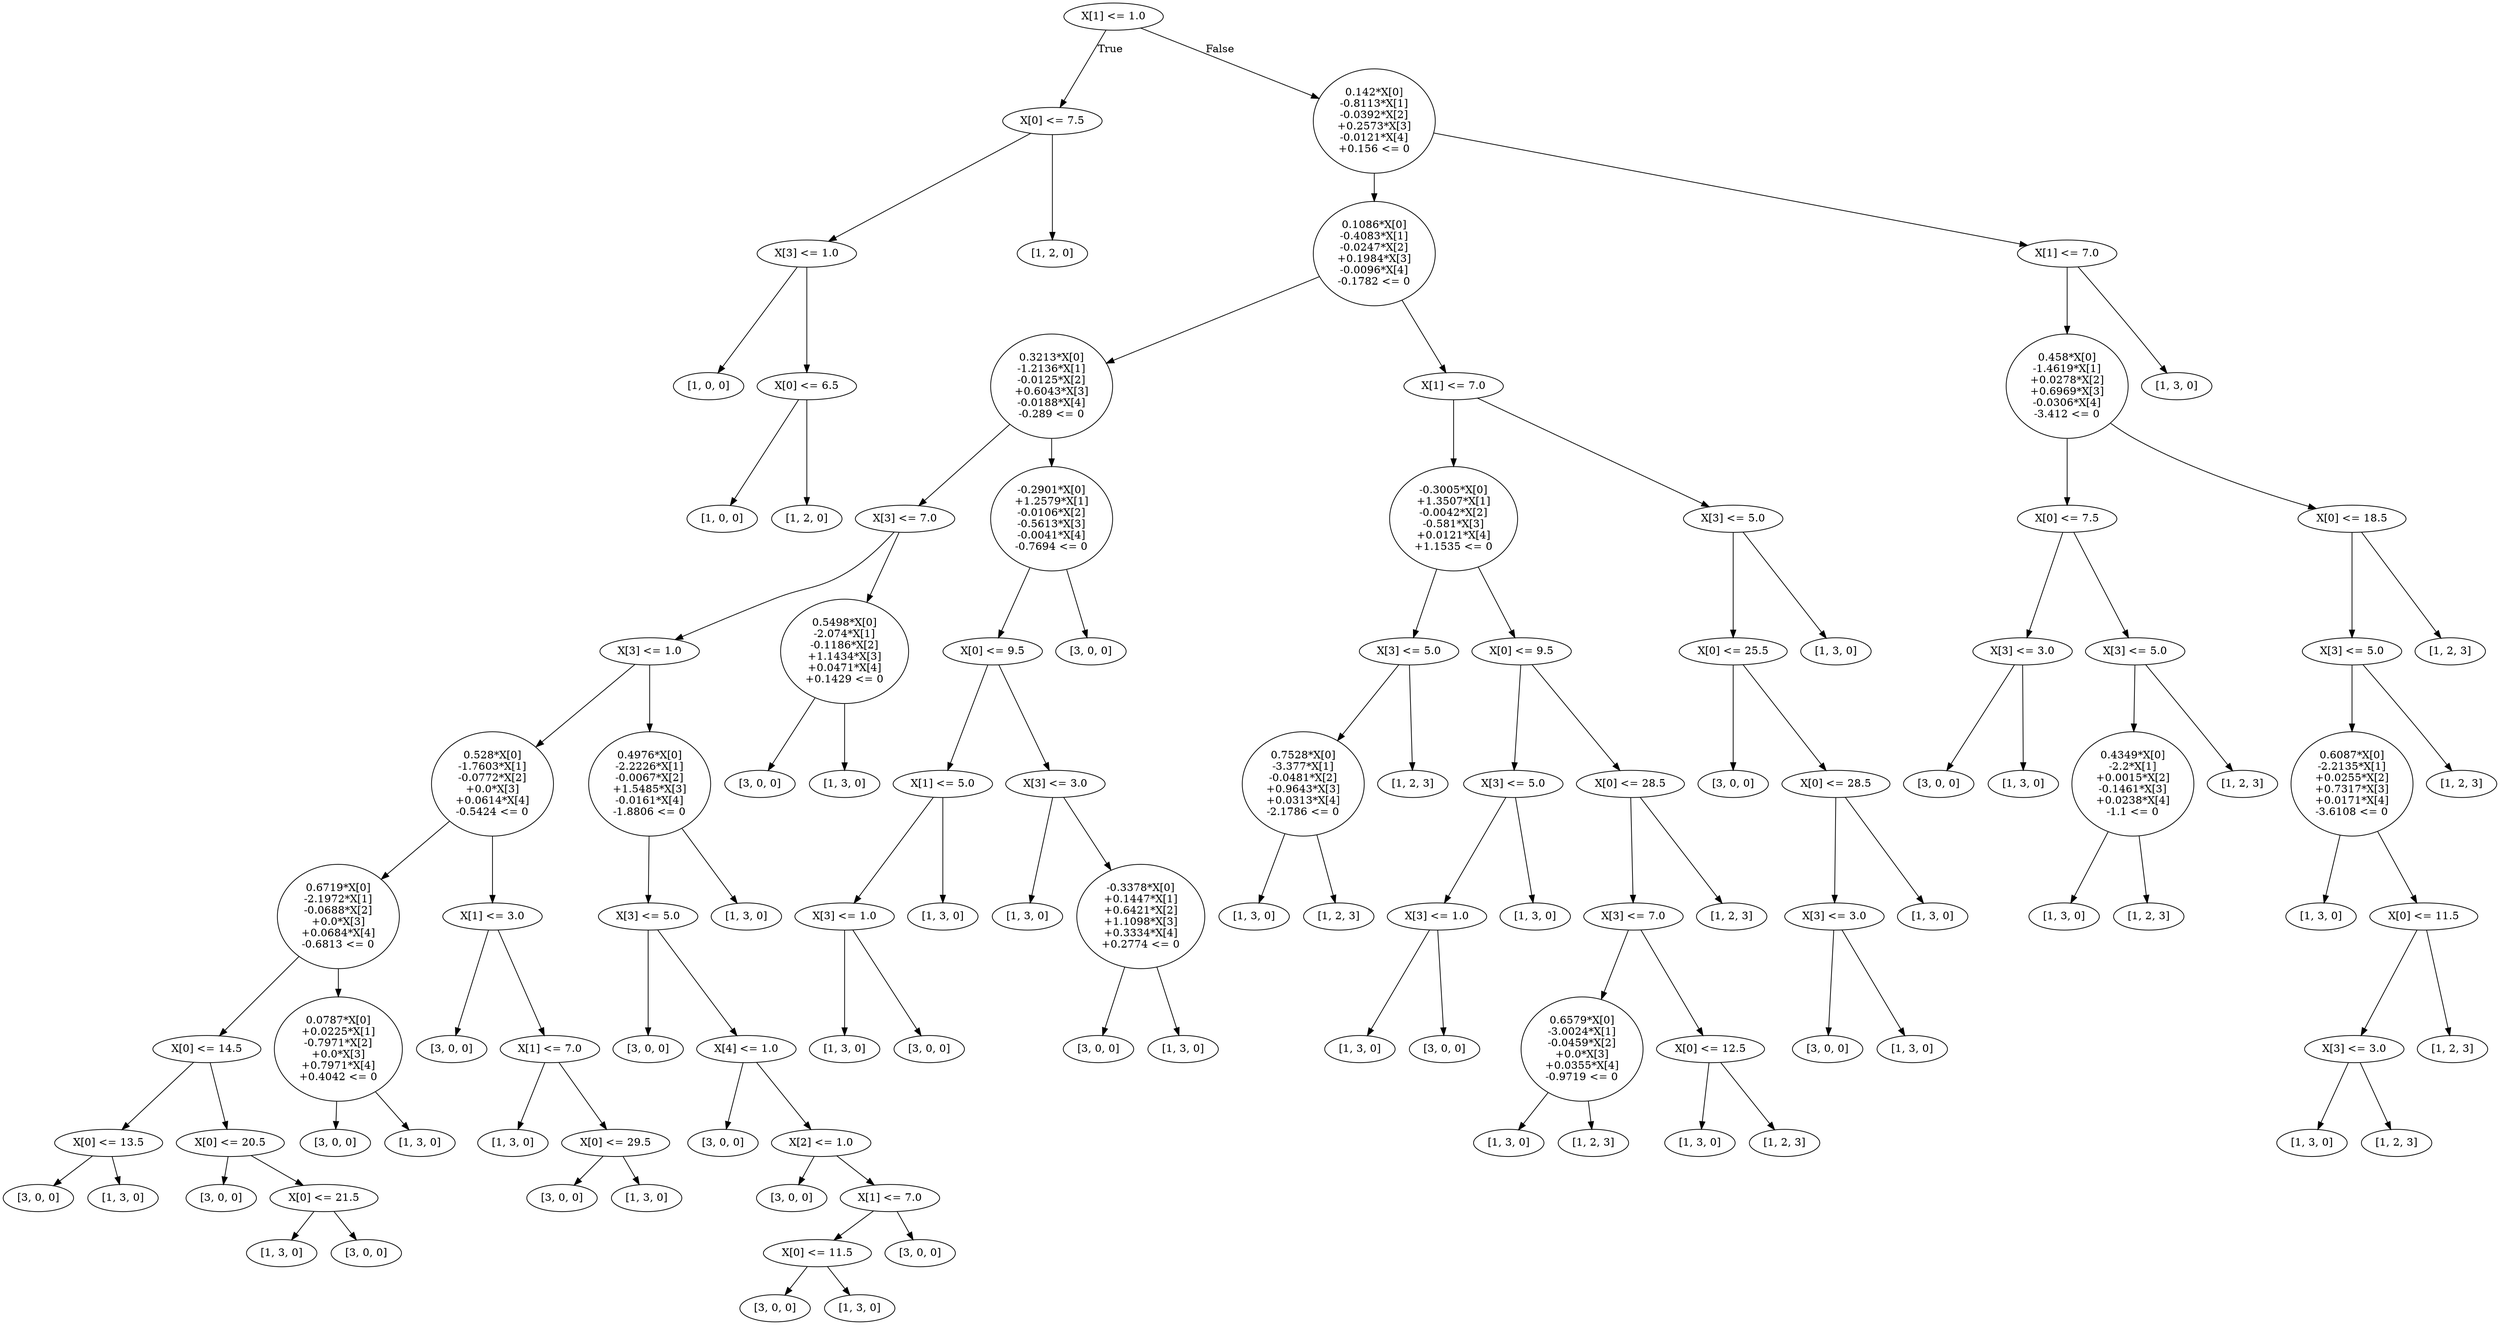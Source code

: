 digraph {
0 [label="X[1] <= 1.0"];
1 [label="X[0] <= 7.5"];
2 [label="X[3] <= 1.0"];
3 [label="[1, 0, 0]"];
2 -> 3 [label=""];
4 [label="X[0] <= 6.5"];
5 [label="[1, 0, 0]"];
4 -> 5 [label=""];
6 [label="[1, 2, 0]"];
4 -> 6 [label=""];
2 -> 4 [label=""];
1 -> 2 [label=""];
7 [label="[1, 2, 0]"];
1 -> 7 [label=""];
0 -> 1 [label="True"];
8 [label="0.142*X[0]
-0.8113*X[1]
-0.0392*X[2]
+0.2573*X[3]
-0.0121*X[4]
+0.156 <= 0"];
9 [label="0.1086*X[0]
-0.4083*X[1]
-0.0247*X[2]
+0.1984*X[3]
-0.0096*X[4]
-0.1782 <= 0"];
10 [label="0.3213*X[0]
-1.2136*X[1]
-0.0125*X[2]
+0.6043*X[3]
-0.0188*X[4]
-0.289 <= 0"];
11 [label="X[3] <= 7.0"];
12 [label="X[3] <= 1.0"];
13 [label="0.528*X[0]
-1.7603*X[1]
-0.0772*X[2]
+0.0*X[3]
+0.0614*X[4]
-0.5424 <= 0"];
14 [label="0.6719*X[0]
-2.1972*X[1]
-0.0688*X[2]
+0.0*X[3]
+0.0684*X[4]
-0.6813 <= 0"];
15 [label="X[0] <= 14.5"];
16 [label="X[0] <= 13.5"];
17 [label="[3, 0, 0]"];
16 -> 17 [label=""];
18 [label="[1, 3, 0]"];
16 -> 18 [label=""];
15 -> 16 [label=""];
19 [label="X[0] <= 20.5"];
20 [label="[3, 0, 0]"];
19 -> 20 [label=""];
21 [label="X[0] <= 21.5"];
22 [label="[1, 3, 0]"];
21 -> 22 [label=""];
23 [label="[3, 0, 0]"];
21 -> 23 [label=""];
19 -> 21 [label=""];
15 -> 19 [label=""];
14 -> 15 [label=""];
24 [label="0.0787*X[0]
+0.0225*X[1]
-0.7971*X[2]
+0.0*X[3]
+0.7971*X[4]
+0.4042 <= 0"];
25 [label="[3, 0, 0]"];
24 -> 25 [label=""];
26 [label="[1, 3, 0]"];
24 -> 26 [label=""];
14 -> 24 [label=""];
13 -> 14 [label=""];
27 [label="X[1] <= 3.0"];
28 [label="[3, 0, 0]"];
27 -> 28 [label=""];
29 [label="X[1] <= 7.0"];
30 [label="[1, 3, 0]"];
29 -> 30 [label=""];
31 [label="X[0] <= 29.5"];
32 [label="[3, 0, 0]"];
31 -> 32 [label=""];
33 [label="[1, 3, 0]"];
31 -> 33 [label=""];
29 -> 31 [label=""];
27 -> 29 [label=""];
13 -> 27 [label=""];
12 -> 13 [label=""];
34 [label="0.4976*X[0]
-2.2226*X[1]
-0.0067*X[2]
+1.5485*X[3]
-0.0161*X[4]
-1.8806 <= 0"];
35 [label="X[3] <= 5.0"];
36 [label="[3, 0, 0]"];
35 -> 36 [label=""];
37 [label="X[4] <= 1.0"];
38 [label="[3, 0, 0]"];
37 -> 38 [label=""];
39 [label="X[2] <= 1.0"];
40 [label="[3, 0, 0]"];
39 -> 40 [label=""];
41 [label="X[1] <= 7.0"];
42 [label="X[0] <= 11.5"];
43 [label="[3, 0, 0]"];
42 -> 43 [label=""];
44 [label="[1, 3, 0]"];
42 -> 44 [label=""];
41 -> 42 [label=""];
45 [label="[3, 0, 0]"];
41 -> 45 [label=""];
39 -> 41 [label=""];
37 -> 39 [label=""];
35 -> 37 [label=""];
34 -> 35 [label=""];
46 [label="[1, 3, 0]"];
34 -> 46 [label=""];
12 -> 34 [label=""];
11 -> 12 [label=""];
47 [label="0.5498*X[0]
-2.074*X[1]
-0.1186*X[2]
+1.1434*X[3]
+0.0471*X[4]
+0.1429 <= 0"];
48 [label="[3, 0, 0]"];
47 -> 48 [label=""];
49 [label="[1, 3, 0]"];
47 -> 49 [label=""];
11 -> 47 [label=""];
10 -> 11 [label=""];
50 [label="-0.2901*X[0]
+1.2579*X[1]
-0.0106*X[2]
-0.5613*X[3]
-0.0041*X[4]
-0.7694 <= 0"];
51 [label="X[0] <= 9.5"];
52 [label="X[1] <= 5.0"];
53 [label="X[3] <= 1.0"];
54 [label="[1, 3, 0]"];
53 -> 54 [label=""];
55 [label="[3, 0, 0]"];
53 -> 55 [label=""];
52 -> 53 [label=""];
56 [label="[1, 3, 0]"];
52 -> 56 [label=""];
51 -> 52 [label=""];
57 [label="X[3] <= 3.0"];
58 [label="[1, 3, 0]"];
57 -> 58 [label=""];
59 [label="-0.3378*X[0]
+0.1447*X[1]
+0.6421*X[2]
+1.1098*X[3]
+0.3334*X[4]
+0.2774 <= 0"];
60 [label="[3, 0, 0]"];
59 -> 60 [label=""];
61 [label="[1, 3, 0]"];
59 -> 61 [label=""];
57 -> 59 [label=""];
51 -> 57 [label=""];
50 -> 51 [label=""];
62 [label="[3, 0, 0]"];
50 -> 62 [label=""];
10 -> 50 [label=""];
9 -> 10 [label=""];
63 [label="X[1] <= 7.0"];
64 [label="-0.3005*X[0]
+1.3507*X[1]
-0.0042*X[2]
-0.581*X[3]
+0.0121*X[4]
+1.1535 <= 0"];
65 [label="X[3] <= 5.0"];
66 [label="0.7528*X[0]
-3.377*X[1]
-0.0481*X[2]
+0.9643*X[3]
+0.0313*X[4]
-2.1786 <= 0"];
67 [label="[1, 3, 0]"];
66 -> 67 [label=""];
68 [label="[1, 2, 3]"];
66 -> 68 [label=""];
65 -> 66 [label=""];
69 [label="[1, 2, 3]"];
65 -> 69 [label=""];
64 -> 65 [label=""];
70 [label="X[0] <= 9.5"];
71 [label="X[3] <= 5.0"];
72 [label="X[3] <= 1.0"];
73 [label="[1, 3, 0]"];
72 -> 73 [label=""];
74 [label="[3, 0, 0]"];
72 -> 74 [label=""];
71 -> 72 [label=""];
75 [label="[1, 3, 0]"];
71 -> 75 [label=""];
70 -> 71 [label=""];
76 [label="X[0] <= 28.5"];
77 [label="X[3] <= 7.0"];
78 [label="0.6579*X[0]
-3.0024*X[1]
-0.0459*X[2]
+0.0*X[3]
+0.0355*X[4]
-0.9719 <= 0"];
79 [label="[1, 3, 0]"];
78 -> 79 [label=""];
80 [label="[1, 2, 3]"];
78 -> 80 [label=""];
77 -> 78 [label=""];
81 [label="X[0] <= 12.5"];
82 [label="[1, 3, 0]"];
81 -> 82 [label=""];
83 [label="[1, 2, 3]"];
81 -> 83 [label=""];
77 -> 81 [label=""];
76 -> 77 [label=""];
84 [label="[1, 2, 3]"];
76 -> 84 [label=""];
70 -> 76 [label=""];
64 -> 70 [label=""];
63 -> 64 [label=""];
85 [label="X[3] <= 5.0"];
86 [label="X[0] <= 25.5"];
87 [label="[3, 0, 0]"];
86 -> 87 [label=""];
88 [label="X[0] <= 28.5"];
89 [label="X[3] <= 3.0"];
90 [label="[3, 0, 0]"];
89 -> 90 [label=""];
91 [label="[1, 3, 0]"];
89 -> 91 [label=""];
88 -> 89 [label=""];
92 [label="[1, 3, 0]"];
88 -> 92 [label=""];
86 -> 88 [label=""];
85 -> 86 [label=""];
93 [label="[1, 3, 0]"];
85 -> 93 [label=""];
63 -> 85 [label=""];
9 -> 63 [label=""];
8 -> 9 [label=""];
94 [label="X[1] <= 7.0"];
95 [label="0.458*X[0]
-1.4619*X[1]
+0.0278*X[2]
+0.6969*X[3]
-0.0306*X[4]
-3.412 <= 0"];
96 [label="X[0] <= 7.5"];
97 [label="X[3] <= 3.0"];
98 [label="[3, 0, 0]"];
97 -> 98 [label=""];
99 [label="[1, 3, 0]"];
97 -> 99 [label=""];
96 -> 97 [label=""];
100 [label="X[3] <= 5.0"];
101 [label="0.4349*X[0]
-2.2*X[1]
+0.0015*X[2]
-0.1461*X[3]
+0.0238*X[4]
-1.1 <= 0"];
102 [label="[1, 3, 0]"];
101 -> 102 [label=""];
103 [label="[1, 2, 3]"];
101 -> 103 [label=""];
100 -> 101 [label=""];
104 [label="[1, 2, 3]"];
100 -> 104 [label=""];
96 -> 100 [label=""];
95 -> 96 [label=""];
105 [label="X[0] <= 18.5"];
106 [label="X[3] <= 5.0"];
107 [label="0.6087*X[0]
-2.2135*X[1]
+0.0255*X[2]
+0.7317*X[3]
+0.0171*X[4]
-3.6108 <= 0"];
108 [label="[1, 3, 0]"];
107 -> 108 [label=""];
109 [label="X[0] <= 11.5"];
110 [label="X[3] <= 3.0"];
111 [label="[1, 3, 0]"];
110 -> 111 [label=""];
112 [label="[1, 2, 3]"];
110 -> 112 [label=""];
109 -> 110 [label=""];
113 [label="[1, 2, 3]"];
109 -> 113 [label=""];
107 -> 109 [label=""];
106 -> 107 [label=""];
114 [label="[1, 2, 3]"];
106 -> 114 [label=""];
105 -> 106 [label=""];
115 [label="[1, 2, 3]"];
105 -> 115 [label=""];
95 -> 105 [label=""];
94 -> 95 [label=""];
116 [label="[1, 3, 0]"];
94 -> 116 [label=""];
8 -> 94 [label=""];
0 -> 8 [label="False"];

}